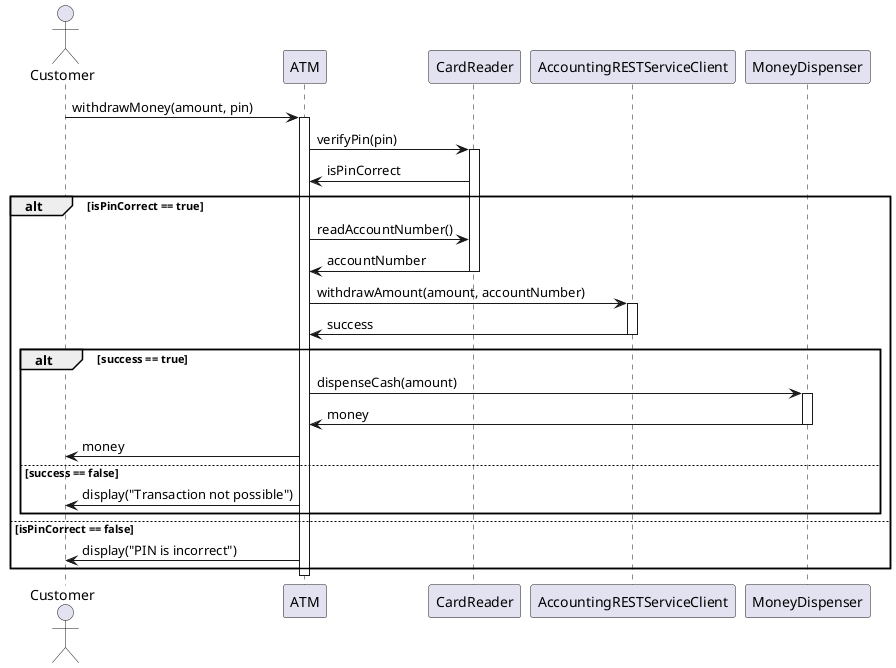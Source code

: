 @startuml

Actor Customer

Customer -> ATM : withdrawMoney(amount, pin)
activate ATM


ATM -> CardReader : verifyPin(pin)
activate CardReader

CardReader -> ATM : isPinCorrect

alt isPinCorrect == true

ATM -> CardReader : readAccountNumber()
CardReader -> ATM : accountNumber

deactivate CardReader

ATM -> AccountingRESTServiceClient : withdrawAmount(amount, accountNumber)
activate AccountingRESTServiceClient

AccountingRESTServiceClient -> ATM : success
deactivate AccountingRESTServiceClient

alt success == true

ATM -> MoneyDispenser : dispenseCash(amount)
activate MoneyDispenser

MoneyDispenser -> ATM : money
deactivate MoneyDispenser

ATM -> Customer : money

else success == false

ATM -> Customer : display("Transaction not possible")

end

else isPinCorrect == false

ATM -> Customer : display("PIN is incorrect")

end

deactivate ATM
@enduml

